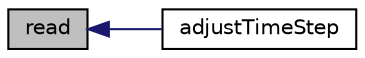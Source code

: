 digraph "read"
{
  bgcolor="transparent";
  edge [fontname="Helvetica",fontsize="10",labelfontname="Helvetica",labelfontsize="10"];
  node [fontname="Helvetica",fontsize="10",shape=record];
  rankdir="LR";
  Node1 [label="read",height=0.2,width=0.4,color="black", fillcolor="grey75", style="filled", fontcolor="black"];
  Node1 -> Node2 [dir="back",color="midnightblue",fontsize="10",style="solid",fontname="Helvetica"];
  Node2 [label="adjustTimeStep",height=0.2,width=0.4,color="black",URL="$a02701.html#a8a88aad980720a56ff0ff3254f885bf9",tooltip="Called at the end of Time::adjustDeltaT() if adjustTime is true. "];
}
